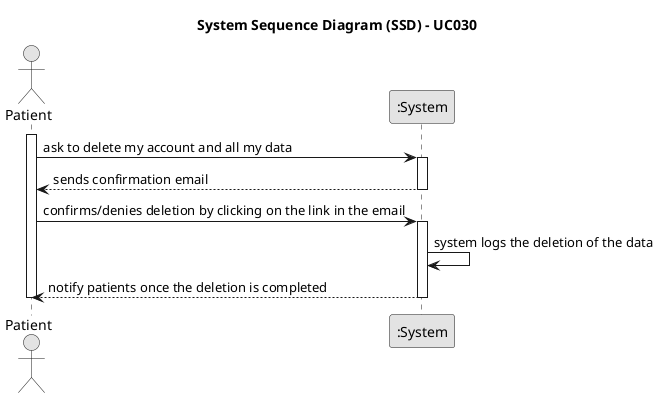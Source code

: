@startuml
skinparam monochrome true
skinparam packageStyle rectangle
skinparam shadowing false

title System Sequence Diagram (SSD) - UC030
actor Patient as P
participant ":System" as System

activate P

        P -> System: ask to delete my account and all my data
    activate System

        System --> P: sends confirmation email
    deactivate System

    P -> System : confirms/denies deletion by clicking on the link in the email
    activate System

        System -> System: system logs the deletion of the data

        System --> P: notify patients once the deletion is completed
    deactivate System

deactivate P

@enduml